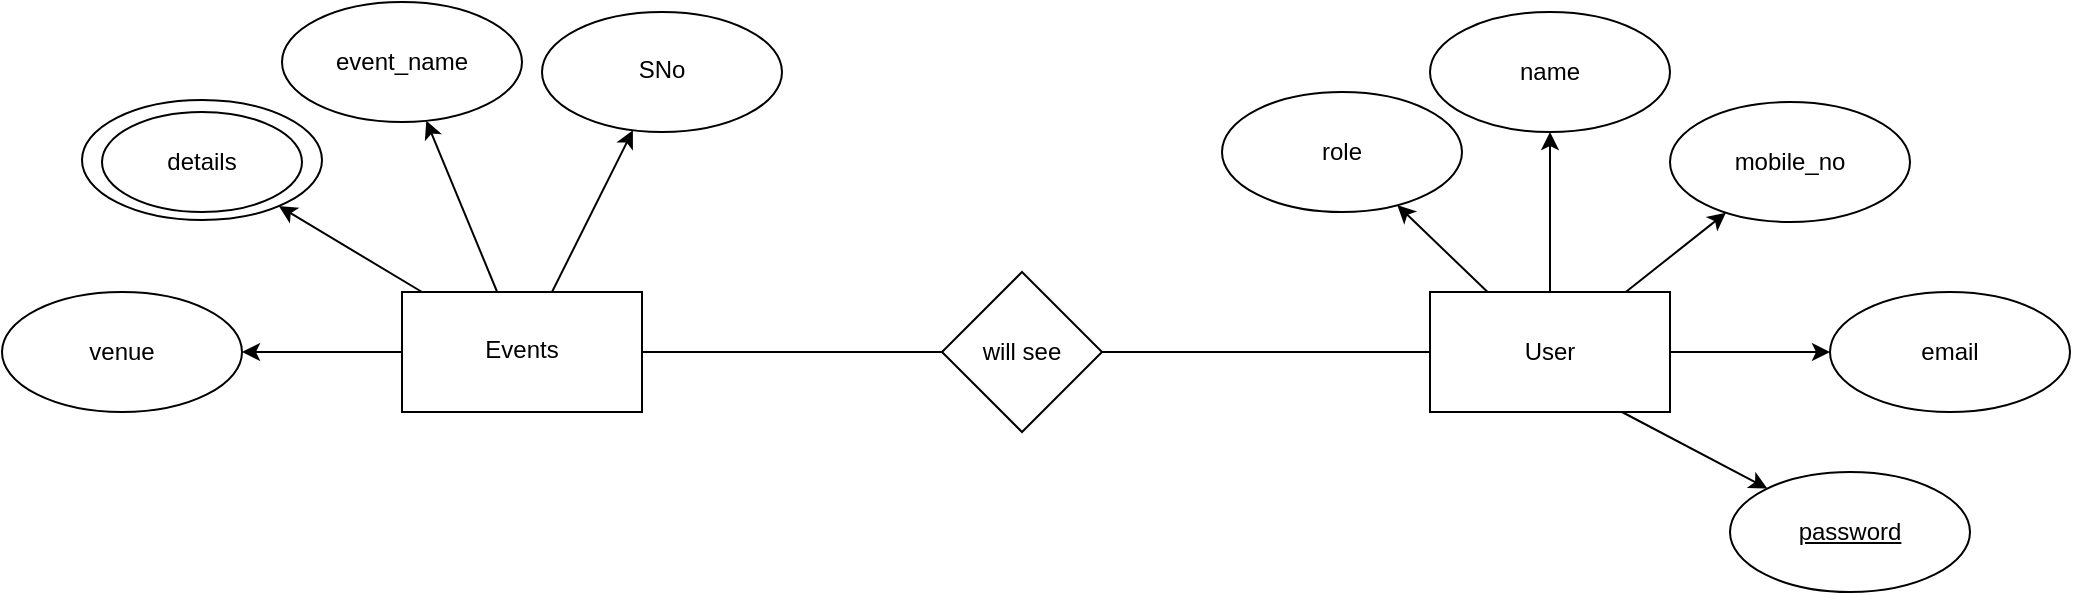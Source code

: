 <mxfile version="17.1.2" type="github">
  <diagram id="rO4eyFzRBv4o_7g1YfI_" name="Page-1">
    <mxGraphModel dx="1533" dy="561" grid="1" gridSize="10" guides="1" tooltips="1" connect="1" arrows="1" fold="1" page="1" pageScale="1" pageWidth="827" pageHeight="1169" math="0" shadow="0">
      <root>
        <mxCell id="0" />
        <mxCell id="1" parent="0" />
        <mxCell id="QDeUESwuI4PjPXHfp-uf-4" value="" style="edgeStyle=orthogonalEdgeStyle;rounded=0;orthogonalLoop=1;jettySize=auto;html=1;" edge="1" parent="1" source="QDeUESwuI4PjPXHfp-uf-1" target="QDeUESwuI4PjPXHfp-uf-3">
          <mxGeometry relative="1" as="geometry" />
        </mxCell>
        <mxCell id="QDeUESwuI4PjPXHfp-uf-11" value="" style="edgeStyle=none;rounded=0;orthogonalLoop=1;jettySize=auto;html=1;" edge="1" parent="1" source="QDeUESwuI4PjPXHfp-uf-1" target="QDeUESwuI4PjPXHfp-uf-10">
          <mxGeometry relative="1" as="geometry" />
        </mxCell>
        <mxCell id="QDeUESwuI4PjPXHfp-uf-14" value="" style="edgeStyle=none;rounded=0;orthogonalLoop=1;jettySize=auto;html=1;" edge="1" parent="1" source="QDeUESwuI4PjPXHfp-uf-1" target="QDeUESwuI4PjPXHfp-uf-13">
          <mxGeometry relative="1" as="geometry" />
        </mxCell>
        <mxCell id="QDeUESwuI4PjPXHfp-uf-17" value="" style="edgeStyle=none;rounded=0;orthogonalLoop=1;jettySize=auto;html=1;" edge="1" parent="1" source="QDeUESwuI4PjPXHfp-uf-1" target="QDeUESwuI4PjPXHfp-uf-16">
          <mxGeometry relative="1" as="geometry" />
        </mxCell>
        <mxCell id="QDeUESwuI4PjPXHfp-uf-1" value="" style="rounded=0;whiteSpace=wrap;html=1;" vertex="1" parent="1">
          <mxGeometry x="354" y="170" width="120" height="60" as="geometry" />
        </mxCell>
        <mxCell id="QDeUESwuI4PjPXHfp-uf-19" value="" style="edgeStyle=none;rounded=0;orthogonalLoop=1;jettySize=auto;html=1;" edge="1" parent="1" target="QDeUESwuI4PjPXHfp-uf-18">
          <mxGeometry relative="1" as="geometry">
            <mxPoint x="450" y="230" as="sourcePoint" />
          </mxGeometry>
        </mxCell>
        <mxCell id="QDeUESwuI4PjPXHfp-uf-2" value="User" style="text;html=1;strokeColor=none;fillColor=none;align=center;verticalAlign=middle;whiteSpace=wrap;rounded=0;" vertex="1" parent="1">
          <mxGeometry x="384" y="185" width="60" height="30" as="geometry" />
        </mxCell>
        <mxCell id="QDeUESwuI4PjPXHfp-uf-3" value="" style="ellipse;whiteSpace=wrap;html=1;rounded=0;" vertex="1" parent="1">
          <mxGeometry x="354" y="30" width="120" height="60" as="geometry" />
        </mxCell>
        <mxCell id="QDeUESwuI4PjPXHfp-uf-5" value="name" style="text;html=1;strokeColor=none;fillColor=none;align=center;verticalAlign=middle;whiteSpace=wrap;rounded=0;" vertex="1" parent="1">
          <mxGeometry x="384" y="45" width="60" height="30" as="geometry" />
        </mxCell>
        <mxCell id="QDeUESwuI4PjPXHfp-uf-10" value="" style="ellipse;whiteSpace=wrap;html=1;rounded=0;" vertex="1" parent="1">
          <mxGeometry x="474" y="75" width="120" height="60" as="geometry" />
        </mxCell>
        <mxCell id="QDeUESwuI4PjPXHfp-uf-12" value="mobile_no" style="text;html=1;strokeColor=none;fillColor=none;align=center;verticalAlign=middle;whiteSpace=wrap;rounded=0;" vertex="1" parent="1">
          <mxGeometry x="504" y="90" width="60" height="30" as="geometry" />
        </mxCell>
        <mxCell id="QDeUESwuI4PjPXHfp-uf-13" value="" style="ellipse;whiteSpace=wrap;html=1;rounded=0;" vertex="1" parent="1">
          <mxGeometry x="250" y="70" width="120" height="60" as="geometry" />
        </mxCell>
        <mxCell id="QDeUESwuI4PjPXHfp-uf-15" value="role" style="text;html=1;strokeColor=none;fillColor=none;align=center;verticalAlign=middle;whiteSpace=wrap;rounded=0;" vertex="1" parent="1">
          <mxGeometry x="280" y="85" width="60" height="30" as="geometry" />
        </mxCell>
        <mxCell id="QDeUESwuI4PjPXHfp-uf-16" value="email" style="ellipse;whiteSpace=wrap;html=1;rounded=0;" vertex="1" parent="1">
          <mxGeometry x="554" y="170" width="120" height="60" as="geometry" />
        </mxCell>
        <mxCell id="QDeUESwuI4PjPXHfp-uf-18" value="" style="ellipse;whiteSpace=wrap;html=1;" vertex="1" parent="1">
          <mxGeometry x="504" y="260" width="120" height="60" as="geometry" />
        </mxCell>
        <mxCell id="QDeUESwuI4PjPXHfp-uf-20" value="password" style="text;html=1;strokeColor=none;fillColor=none;align=center;verticalAlign=middle;whiteSpace=wrap;rounded=0;fontStyle=4" vertex="1" parent="1">
          <mxGeometry x="534" y="275" width="60" height="30" as="geometry" />
        </mxCell>
        <mxCell id="QDeUESwuI4PjPXHfp-uf-26" value="" style="edgeStyle=none;rounded=0;orthogonalLoop=1;jettySize=auto;html=1;" edge="1" parent="1" source="QDeUESwuI4PjPXHfp-uf-23" target="QDeUESwuI4PjPXHfp-uf-25">
          <mxGeometry relative="1" as="geometry" />
        </mxCell>
        <mxCell id="QDeUESwuI4PjPXHfp-uf-31" value="" style="edgeStyle=none;rounded=0;orthogonalLoop=1;jettySize=auto;html=1;" edge="1" parent="1" source="QDeUESwuI4PjPXHfp-uf-23" target="QDeUESwuI4PjPXHfp-uf-30">
          <mxGeometry relative="1" as="geometry" />
        </mxCell>
        <mxCell id="QDeUESwuI4PjPXHfp-uf-37" value="" style="edgeStyle=none;rounded=0;orthogonalLoop=1;jettySize=auto;html=1;" edge="1" parent="1" source="QDeUESwuI4PjPXHfp-uf-23" target="QDeUESwuI4PjPXHfp-uf-36">
          <mxGeometry relative="1" as="geometry" />
        </mxCell>
        <mxCell id="QDeUESwuI4PjPXHfp-uf-40" value="" style="edgeStyle=none;rounded=0;orthogonalLoop=1;jettySize=auto;html=1;" edge="1" parent="1" source="QDeUESwuI4PjPXHfp-uf-23" target="QDeUESwuI4PjPXHfp-uf-39">
          <mxGeometry relative="1" as="geometry" />
        </mxCell>
        <mxCell id="QDeUESwuI4PjPXHfp-uf-23" value="" style="rounded=0;whiteSpace=wrap;html=1;" vertex="1" parent="1">
          <mxGeometry x="-160" y="170" width="120" height="60" as="geometry" />
        </mxCell>
        <mxCell id="QDeUESwuI4PjPXHfp-uf-24" value="Events" style="text;html=1;strokeColor=none;fillColor=none;align=center;verticalAlign=middle;whiteSpace=wrap;rounded=0;" vertex="1" parent="1">
          <mxGeometry x="-130" y="184" width="60" height="30" as="geometry" />
        </mxCell>
        <mxCell id="QDeUESwuI4PjPXHfp-uf-25" value="" style="ellipse;whiteSpace=wrap;html=1;rounded=0;" vertex="1" parent="1">
          <mxGeometry x="-90" y="30" width="120" height="60" as="geometry" />
        </mxCell>
        <mxCell id="QDeUESwuI4PjPXHfp-uf-27" value="SNo" style="text;html=1;strokeColor=none;fillColor=none;align=center;verticalAlign=middle;whiteSpace=wrap;rounded=0;" vertex="1" parent="1">
          <mxGeometry x="-60" y="44" width="60" height="30" as="geometry" />
        </mxCell>
        <mxCell id="QDeUESwuI4PjPXHfp-uf-30" value="event_name" style="ellipse;whiteSpace=wrap;html=1;rounded=0;" vertex="1" parent="1">
          <mxGeometry x="-220" y="25" width="120" height="60" as="geometry" />
        </mxCell>
        <mxCell id="QDeUESwuI4PjPXHfp-uf-36" value="" style="ellipse;whiteSpace=wrap;html=1;rounded=0;" vertex="1" parent="1">
          <mxGeometry x="-320" y="74" width="120" height="60" as="geometry" />
        </mxCell>
        <mxCell id="QDeUESwuI4PjPXHfp-uf-38" value="details" style="ellipse;whiteSpace=wrap;html=1;" vertex="1" parent="1">
          <mxGeometry x="-310" y="80" width="100" height="50" as="geometry" />
        </mxCell>
        <mxCell id="QDeUESwuI4PjPXHfp-uf-39" value="venue" style="ellipse;whiteSpace=wrap;html=1;rounded=0;" vertex="1" parent="1">
          <mxGeometry x="-360" y="170" width="120" height="60" as="geometry" />
        </mxCell>
        <mxCell id="QDeUESwuI4PjPXHfp-uf-45" value="will see" style="rhombus;whiteSpace=wrap;html=1;" vertex="1" parent="1">
          <mxGeometry x="110" y="160" width="80" height="80" as="geometry" />
        </mxCell>
        <mxCell id="QDeUESwuI4PjPXHfp-uf-46" value="" style="endArrow=none;html=1;rounded=0;exitX=1;exitY=0.5;exitDx=0;exitDy=0;entryX=0;entryY=0.5;entryDx=0;entryDy=0;" edge="1" parent="1" source="QDeUESwuI4PjPXHfp-uf-45" target="QDeUESwuI4PjPXHfp-uf-1">
          <mxGeometry width="50" height="50" relative="1" as="geometry">
            <mxPoint x="190" y="220" as="sourcePoint" />
            <mxPoint x="350" y="200" as="targetPoint" />
          </mxGeometry>
        </mxCell>
        <mxCell id="QDeUESwuI4PjPXHfp-uf-47" value="" style="endArrow=none;html=1;rounded=0;entryX=0;entryY=0.5;entryDx=0;entryDy=0;exitX=1;exitY=0.5;exitDx=0;exitDy=0;" edge="1" parent="1" source="QDeUESwuI4PjPXHfp-uf-23" target="QDeUESwuI4PjPXHfp-uf-45">
          <mxGeometry width="50" height="50" relative="1" as="geometry">
            <mxPoint y="270" as="sourcePoint" />
            <mxPoint x="50" y="220" as="targetPoint" />
          </mxGeometry>
        </mxCell>
      </root>
    </mxGraphModel>
  </diagram>
</mxfile>
